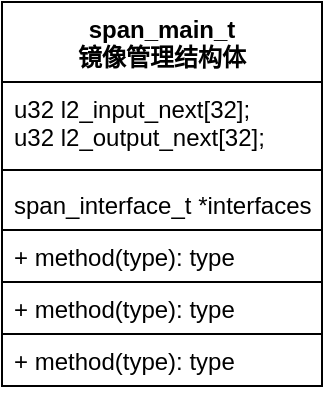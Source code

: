 <mxfile version="14.7.7" type="github">
  <diagram id="ntxCtAjPnNQsugVhFeW-" name="Page-1">
    <mxGraphModel dx="782" dy="437" grid="1" gridSize="10" guides="1" tooltips="1" connect="1" arrows="1" fold="1" page="1" pageScale="1" pageWidth="827" pageHeight="1169" math="0" shadow="0">
      <root>
        <mxCell id="0" />
        <mxCell id="1" parent="0" />
        <mxCell id="VfCFXuvqAlAXGb72iytf-1" value="span_main_t&#xa;镜像管理结构体" style="swimlane;fontStyle=1;align=center;verticalAlign=top;childLayout=stackLayout;horizontal=1;startSize=40;horizontalStack=0;resizeParent=1;resizeParentMax=0;resizeLast=0;collapsible=1;marginBottom=0;" vertex="1" parent="1">
          <mxGeometry x="70" y="100" width="160" height="192" as="geometry" />
        </mxCell>
        <mxCell id="VfCFXuvqAlAXGb72iytf-2" value="u32 l2_input_next[32];&#xa;u32 l2_output_next[32];" style="text;strokeColor=none;fillColor=none;align=left;verticalAlign=top;spacingLeft=4;spacingRight=4;overflow=hidden;rotatable=0;points=[[0,0.5],[1,0.5]];portConstraint=eastwest;" vertex="1" parent="VfCFXuvqAlAXGb72iytf-1">
          <mxGeometry y="40" width="160" height="40" as="geometry" />
        </mxCell>
        <mxCell id="VfCFXuvqAlAXGb72iytf-3" value="" style="line;strokeWidth=1;fillColor=none;align=left;verticalAlign=middle;spacingTop=-1;spacingLeft=3;spacingRight=3;rotatable=0;labelPosition=right;points=[];portConstraint=eastwest;" vertex="1" parent="VfCFXuvqAlAXGb72iytf-1">
          <mxGeometry y="80" width="160" height="8" as="geometry" />
        </mxCell>
        <mxCell id="VfCFXuvqAlAXGb72iytf-4" value="span_interface_t *interfaces;" style="text;strokeColor=none;fillColor=none;align=left;verticalAlign=top;spacingLeft=4;spacingRight=4;overflow=hidden;rotatable=0;points=[[0,0.5],[1,0.5]];portConstraint=eastwest;" vertex="1" parent="VfCFXuvqAlAXGb72iytf-1">
          <mxGeometry y="88" width="160" height="26" as="geometry" />
        </mxCell>
        <mxCell id="VfCFXuvqAlAXGb72iytf-5" value="+ method(type): type" style="text;fillColor=none;align=left;verticalAlign=top;spacingLeft=4;spacingRight=4;overflow=hidden;rotatable=0;points=[[0,0.5],[1,0.5]];portConstraint=eastwest;strokeColor=#000000;" vertex="1" parent="VfCFXuvqAlAXGb72iytf-1">
          <mxGeometry y="114" width="160" height="26" as="geometry" />
        </mxCell>
        <mxCell id="VfCFXuvqAlAXGb72iytf-6" value="+ method(type): type" style="text;fillColor=none;align=left;verticalAlign=top;spacingLeft=4;spacingRight=4;overflow=hidden;rotatable=0;points=[[0,0.5],[1,0.5]];portConstraint=eastwest;strokeColor=#000000;" vertex="1" parent="VfCFXuvqAlAXGb72iytf-1">
          <mxGeometry y="140" width="160" height="26" as="geometry" />
        </mxCell>
        <mxCell id="VfCFXuvqAlAXGb72iytf-7" value="+ method(type): type" style="text;fillColor=none;align=left;verticalAlign=top;spacingLeft=4;spacingRight=4;overflow=hidden;rotatable=0;points=[[0,0.5],[1,0.5]];portConstraint=eastwest;strokeColor=#000000;" vertex="1" parent="VfCFXuvqAlAXGb72iytf-1">
          <mxGeometry y="166" width="160" height="26" as="geometry" />
        </mxCell>
      </root>
    </mxGraphModel>
  </diagram>
</mxfile>
